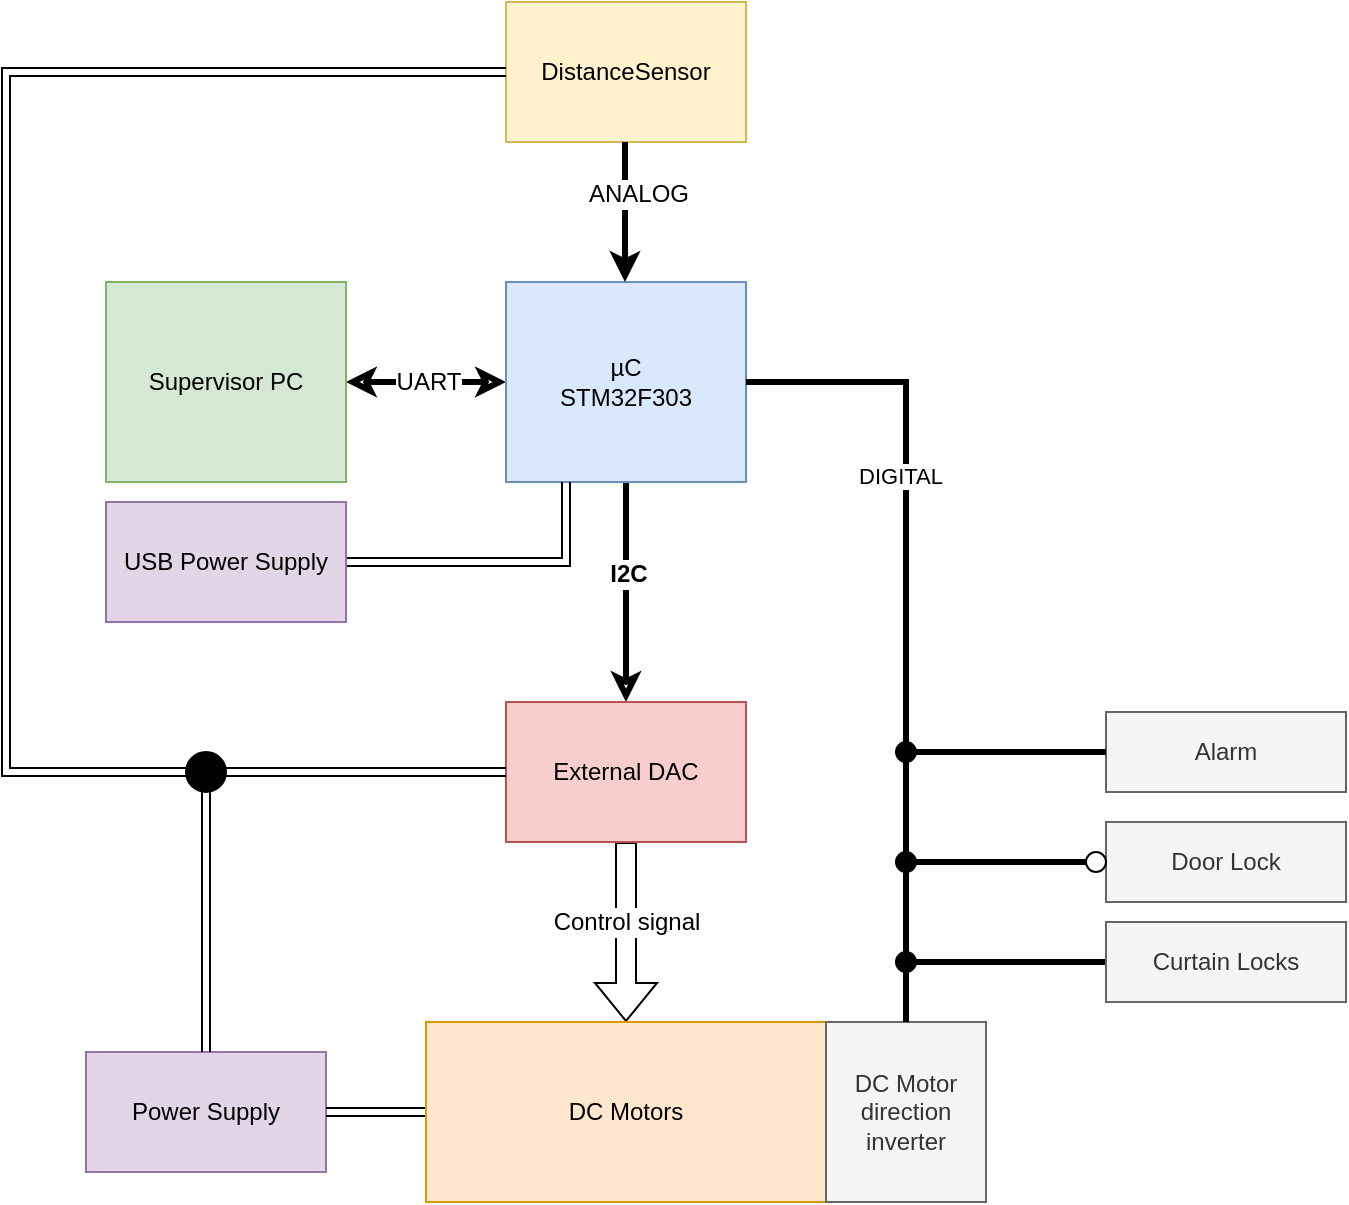 <mxfile version="13.4.1" type="device"><diagram id="ztlW8PE59QrsXl8EKKZd" name="Page-1"><mxGraphModel dx="599" dy="306" grid="1" gridSize="10" guides="1" tooltips="1" connect="1" arrows="1" fold="1" page="1" pageScale="1" pageWidth="827" pageHeight="1169" math="0" shadow="0"><root><mxCell id="0"/><mxCell id="1" parent="0"/><mxCell id="z02VQKOlaI_jBdM2p2U6-8" value="" style="edgeStyle=orthogonalEdgeStyle;rounded=0;orthogonalLoop=1;jettySize=auto;html=1;entryX=1;entryY=0.5;entryDx=0;entryDy=0;startArrow=classic;startFill=0;endArrow=classic;endFill=0;strokeWidth=3;exitX=0;exitY=0.5;exitDx=0;exitDy=0;" parent="1" source="z02VQKOlaI_jBdM2p2U6-1" target="z02VQKOlaI_jBdM2p2U6-6" edge="1"><mxGeometry relative="1" as="geometry"><mxPoint x="380" y="80" as="targetPoint"/><Array as="points"><mxPoint x="280" y="200"/><mxPoint x="280" y="200"/></Array><mxPoint x="200" y="60" as="sourcePoint"/></mxGeometry></mxCell><mxCell id="z02VQKOlaI_jBdM2p2U6-53" value="UART" style="text;html=1;align=center;verticalAlign=middle;resizable=0;points=[];labelBackgroundColor=#ffffff;" parent="z02VQKOlaI_jBdM2p2U6-8" vertex="1" connectable="0"><mxGeometry x="0.255" y="-1" relative="1" as="geometry"><mxPoint x="10.38" y="0.66" as="offset"/></mxGeometry></mxCell><mxCell id="z02VQKOlaI_jBdM2p2U6-9" style="edgeStyle=orthogonalEdgeStyle;rounded=0;orthogonalLoop=1;jettySize=auto;html=1;exitX=0.5;exitY=1;exitDx=0;exitDy=0;startArrow=none;startFill=0;endArrow=classic;endFill=0;strokeWidth=3;" parent="1" source="z02VQKOlaI_jBdM2p2U6-1" edge="1"><mxGeometry relative="1" as="geometry"><mxPoint x="380" y="360" as="targetPoint"/></mxGeometry></mxCell><mxCell id="z02VQKOlaI_jBdM2p2U6-50" value="&lt;b&gt;I2C&lt;/b&gt;" style="text;html=1;align=center;verticalAlign=middle;resizable=0;points=[];labelBackgroundColor=#ffffff;" parent="z02VQKOlaI_jBdM2p2U6-9" vertex="1" connectable="0"><mxGeometry x="0.179" y="3" relative="1" as="geometry"><mxPoint x="-2.86" y="-19.14" as="offset"/></mxGeometry></mxCell><mxCell id="z02VQKOlaI_jBdM2p2U6-19" style="edgeStyle=orthogonalEdgeStyle;rounded=0;orthogonalLoop=1;jettySize=auto;html=1;exitX=0.25;exitY=1;exitDx=0;exitDy=0;startArrow=none;startFill=0;endArrow=classic;endFill=1;shape=link;" parent="1" source="z02VQKOlaI_jBdM2p2U6-1" edge="1"><mxGeometry relative="1" as="geometry"><mxPoint x="350" y="280" as="targetPoint"/></mxGeometry></mxCell><mxCell id="z02VQKOlaI_jBdM2p2U6-1" value="&lt;div&gt;&lt;span class=&quot;st&quot;&gt;µC&lt;/span&gt;&lt;/div&gt;&lt;div&gt;&lt;span class=&quot;st&quot;&gt;STM32F303&lt;br&gt;&lt;/span&gt;&lt;/div&gt;" style="rounded=0;whiteSpace=wrap;html=1;fillColor=#dae8fc;strokeColor=#6c8ebf;" parent="1" vertex="1"><mxGeometry x="320" y="150" width="120" height="100" as="geometry"/></mxCell><mxCell id="z02VQKOlaI_jBdM2p2U6-36" style="edgeStyle=orthogonalEdgeStyle;shape=flexArrow;rounded=0;orthogonalLoop=1;jettySize=auto;html=1;exitX=0.5;exitY=1;exitDx=0;exitDy=0;startArrow=none;startFill=0;endArrow=classic;endFill=1;entryX=0.5;entryY=0;entryDx=0;entryDy=0;" parent="1" source="z02VQKOlaI_jBdM2p2U6-3" edge="1" target="pMqpW8ybEyGckyg9TZ2u-8"><mxGeometry relative="1" as="geometry"><mxPoint x="410" y="520" as="targetPoint"/></mxGeometry></mxCell><mxCell id="z02VQKOlaI_jBdM2p2U6-57" value="Control signal" style="text;html=1;align=center;verticalAlign=middle;resizable=0;points=[];labelBackgroundColor=#ffffff;direction=south;" parent="z02VQKOlaI_jBdM2p2U6-36" vertex="1" connectable="0"><mxGeometry x="-0.243" y="5" relative="1" as="geometry"><mxPoint x="-5" y="6" as="offset"/></mxGeometry></mxCell><mxCell id="5Yyx7h07YpDaqaSBM25W-7" style="edgeStyle=orthogonalEdgeStyle;rounded=0;orthogonalLoop=1;jettySize=auto;html=1;exitX=0;exitY=0.5;exitDx=0;exitDy=0;startArrow=none;startFill=0;endArrow=none;endFill=0;strokeWidth=4;strokeColor=#FFFFFF;" edge="1" parent="1" source="z02VQKOlaI_jBdM2p2U6-3"><mxGeometry relative="1" as="geometry"><mxPoint x="260" y="550" as="targetPoint"/></mxGeometry></mxCell><mxCell id="z02VQKOlaI_jBdM2p2U6-3" value="External DAC" style="rounded=0;whiteSpace=wrap;html=1;fillColor=#f8cecc;strokeColor=#b85450;" parent="1" vertex="1"><mxGeometry x="320" y="360" width="120" height="70" as="geometry"/></mxCell><mxCell id="5Yyx7h07YpDaqaSBM25W-16" style="edgeStyle=orthogonalEdgeStyle;rounded=0;orthogonalLoop=1;jettySize=auto;html=1;exitX=0;exitY=0.5;exitDx=0;exitDy=0;startArrow=none;startFill=0;endArrow=none;endFill=0;strokeColor=#000000;strokeWidth=3;" edge="1" parent="1" source="z02VQKOlaI_jBdM2p2U6-4"><mxGeometry relative="1" as="geometry"><mxPoint x="520" y="490" as="targetPoint"/><Array as="points"><mxPoint x="520" y="490"/></Array></mxGeometry></mxCell><mxCell id="z02VQKOlaI_jBdM2p2U6-4" value="Curtain Locks" style="rounded=0;whiteSpace=wrap;html=1;fillColor=#f5f5f5;strokeColor=#666666;fontColor=#333333;" parent="1" vertex="1"><mxGeometry x="620" y="470" width="120" height="40" as="geometry"/></mxCell><mxCell id="z02VQKOlaI_jBdM2p2U6-42" style="edgeStyle=orthogonalEdgeStyle;rounded=0;orthogonalLoop=1;jettySize=auto;html=1;entryX=1;entryY=0.5;entryDx=0;entryDy=0;startArrow=none;startFill=0;endArrow=none;endFill=0;endSize=6;strokeWidth=3;exitX=0.5;exitY=0;exitDx=0;exitDy=0;" parent="1" source="5Yyx7h07YpDaqaSBM25W-21" target="z02VQKOlaI_jBdM2p2U6-1" edge="1"><mxGeometry relative="1" as="geometry"><Array as="points"/><mxPoint x="530" y="560" as="sourcePoint"/></mxGeometry></mxCell><mxCell id="5Yyx7h07YpDaqaSBM25W-31" value="DIGITAL" style="edgeLabel;html=1;align=center;verticalAlign=middle;resizable=0;points=[];" vertex="1" connectable="0" parent="z02VQKOlaI_jBdM2p2U6-42"><mxGeometry x="0.023" y="3" relative="1" as="geometry"><mxPoint as="offset"/></mxGeometry></mxCell><mxCell id="z02VQKOlaI_jBdM2p2U6-5" value="Door Lock" style="rounded=0;whiteSpace=wrap;html=1;fillColor=#f5f5f5;strokeColor=#666666;fontColor=#333333;" parent="1" vertex="1"><mxGeometry x="620" y="420" width="120" height="40" as="geometry"/></mxCell><mxCell id="z02VQKOlaI_jBdM2p2U6-6" value="Supervisor PC" style="rounded=0;whiteSpace=wrap;html=1;fillColor=#d5e8d4;strokeColor=#82b366;" parent="1" vertex="1"><mxGeometry x="120" y="150" width="120" height="100" as="geometry"/></mxCell><mxCell id="z02VQKOlaI_jBdM2p2U6-13" value="DistanceSensor" style="rounded=0;whiteSpace=wrap;html=1;fillColor=#fff2cc;strokeColor=#d6b656;" parent="1" vertex="1"><mxGeometry x="320" y="10" width="120" height="70" as="geometry"/></mxCell><mxCell id="z02VQKOlaI_jBdM2p2U6-17" style="edgeStyle=orthogonalEdgeStyle;rounded=0;orthogonalLoop=1;jettySize=auto;html=1;exitX=0.5;exitY=1;exitDx=0;exitDy=0;entryX=0.5;entryY=0;entryDx=0;entryDy=0;startArrow=none;startFill=0;endArrow=classic;endFill=1;strokeWidth=3;" parent="1" edge="1"><mxGeometry relative="1" as="geometry"><mxPoint x="379.5" y="80" as="sourcePoint"/><mxPoint x="379.5" y="150" as="targetPoint"/></mxGeometry></mxCell><mxCell id="z02VQKOlaI_jBdM2p2U6-51" value="ANALOG" style="text;html=1;align=center;verticalAlign=middle;resizable=0;points=[];labelBackgroundColor=#ffffff;" parent="z02VQKOlaI_jBdM2p2U6-17" vertex="1" connectable="0"><mxGeometry x="-0.259" relative="1" as="geometry"><mxPoint x="6.67" y="-0.33" as="offset"/></mxGeometry></mxCell><mxCell id="z02VQKOlaI_jBdM2p2U6-21" style="edgeStyle=orthogonalEdgeStyle;shape=link;rounded=0;orthogonalLoop=1;jettySize=auto;html=1;exitX=1;exitY=0.5;exitDx=0;exitDy=0;startArrow=none;startFill=0;endArrow=classic;endFill=1;entryX=0.25;entryY=1;entryDx=0;entryDy=0;" parent="1" source="z02VQKOlaI_jBdM2p2U6-20" target="z02VQKOlaI_jBdM2p2U6-1" edge="1"><mxGeometry relative="1" as="geometry"><mxPoint x="340" y="290" as="targetPoint"/></mxGeometry></mxCell><mxCell id="z02VQKOlaI_jBdM2p2U6-20" value="USB Power Supply" style="rounded=0;whiteSpace=wrap;html=1;fillColor=#e1d5e7;strokeColor=#9673a6;" parent="1" vertex="1"><mxGeometry x="120" y="260" width="120" height="60" as="geometry"/></mxCell><mxCell id="z02VQKOlaI_jBdM2p2U6-27" value="Power Supply" style="rounded=0;whiteSpace=wrap;html=1;fillColor=#e1d5e7;strokeColor=#9673a6;" parent="1" vertex="1"><mxGeometry x="110" y="535" width="120" height="60" as="geometry"/></mxCell><mxCell id="pMqpW8ybEyGckyg9TZ2u-10" style="edgeStyle=orthogonalEdgeStyle;rounded=0;orthogonalLoop=1;jettySize=auto;html=1;exitX=0;exitY=0.5;exitDx=0;exitDy=0;entryX=1;entryY=0.5;entryDx=0;entryDy=0;endArrow=none;endFill=0;shape=link;" parent="1" source="pMqpW8ybEyGckyg9TZ2u-8" target="z02VQKOlaI_jBdM2p2U6-27" edge="1"><mxGeometry relative="1" as="geometry"><mxPoint x="217.5" y="570" as="sourcePoint"/></mxGeometry></mxCell><mxCell id="pMqpW8ybEyGckyg9TZ2u-8" value="DC Motors" style="rounded=0;whiteSpace=wrap;html=1;fillColor=#ffe6cc;strokeColor=#d79b00;" parent="1" vertex="1"><mxGeometry x="280" y="520" width="200" height="90" as="geometry"/></mxCell><mxCell id="5Yyx7h07YpDaqaSBM25W-14" style="edgeStyle=orthogonalEdgeStyle;rounded=0;orthogonalLoop=1;jettySize=auto;html=1;startArrow=none;startFill=0;endArrow=none;endFill=0;strokeWidth=3;" edge="1" parent="1" source="5Yyx7h07YpDaqaSBM25W-3"><mxGeometry relative="1" as="geometry"><mxPoint x="520" y="430" as="targetPoint"/><Array as="points"><mxPoint x="520" y="440"/></Array></mxGeometry></mxCell><mxCell id="5Yyx7h07YpDaqaSBM25W-3" value="" style="ellipse;whiteSpace=wrap;html=1;" vertex="1" parent="1"><mxGeometry x="610" y="435" width="10" height="10" as="geometry"/></mxCell><mxCell id="5Yyx7h07YpDaqaSBM25W-4" value="Alarm" style="rounded=0;whiteSpace=wrap;html=1;fillColor=#f5f5f5;strokeColor=#666666;fontColor=#333333;" vertex="1" parent="1"><mxGeometry x="620" y="365" width="120" height="40" as="geometry"/></mxCell><mxCell id="5Yyx7h07YpDaqaSBM25W-5" value="&lt;div&gt;DC Motor&lt;/div&gt;&lt;div&gt;direction inverter&lt;br&gt;&lt;/div&gt;" style="rounded=0;whiteSpace=wrap;html=1;fillColor=#f5f5f5;strokeColor=#666666;fontColor=#333333;" vertex="1" parent="1"><mxGeometry x="480" y="520" width="80" height="90" as="geometry"/></mxCell><mxCell id="5Yyx7h07YpDaqaSBM25W-8" style="edgeStyle=orthogonalEdgeStyle;shape=link;rounded=0;orthogonalLoop=1;jettySize=auto;html=1;startArrow=none;startFill=0;endArrow=classic;endFill=1;entryX=0;entryY=0.5;entryDx=0;entryDy=0;exitX=0.5;exitY=0;exitDx=0;exitDy=0;" edge="1" parent="1" source="5Yyx7h07YpDaqaSBM25W-9" target="z02VQKOlaI_jBdM2p2U6-3"><mxGeometry relative="1" as="geometry"><mxPoint x="330" y="469" as="targetPoint"/><mxPoint x="270" y="550" as="sourcePoint"/><Array as="points"><mxPoint x="170" y="395"/></Array></mxGeometry></mxCell><mxCell id="5Yyx7h07YpDaqaSBM25W-9" value="" style="ellipse;whiteSpace=wrap;html=1;aspect=fixed;fillColor=#000000;" vertex="1" parent="1"><mxGeometry x="160" y="385" width="20" height="20" as="geometry"/></mxCell><mxCell id="5Yyx7h07YpDaqaSBM25W-12" style="edgeStyle=orthogonalEdgeStyle;shape=link;rounded=0;orthogonalLoop=1;jettySize=auto;html=1;startArrow=none;startFill=0;endArrow=classic;endFill=1;entryX=0;entryY=0.5;entryDx=0;entryDy=0;exitX=0.5;exitY=0;exitDx=0;exitDy=0;" edge="1" parent="1" source="z02VQKOlaI_jBdM2p2U6-27" target="5Yyx7h07YpDaqaSBM25W-9"><mxGeometry relative="1" as="geometry"><mxPoint x="320" y="395" as="targetPoint"/><mxPoint x="170" y="520" as="sourcePoint"/><Array as="points"><mxPoint x="170" y="395"/></Array></mxGeometry></mxCell><mxCell id="5Yyx7h07YpDaqaSBM25W-13" style="edgeStyle=orthogonalEdgeStyle;shape=link;rounded=0;orthogonalLoop=1;jettySize=auto;html=1;startArrow=none;startFill=0;endArrow=classic;endFill=1;entryX=0;entryY=0.5;entryDx=0;entryDy=0;exitX=0;exitY=0.5;exitDx=0;exitDy=0;" edge="1" parent="1" source="z02VQKOlaI_jBdM2p2U6-13"><mxGeometry relative="1" as="geometry"><mxPoint x="180" y="395" as="targetPoint"/><mxPoint x="30" y="385" as="sourcePoint"/><Array as="points"><mxPoint x="70" y="45"/><mxPoint x="70" y="395"/></Array></mxGeometry></mxCell><mxCell id="5Yyx7h07YpDaqaSBM25W-19" style="edgeStyle=orthogonalEdgeStyle;rounded=0;orthogonalLoop=1;jettySize=auto;html=1;exitX=0;exitY=0.5;exitDx=0;exitDy=0;startArrow=none;startFill=0;endArrow=none;endFill=0;strokeColor=#000000;strokeWidth=3;entryX=0.5;entryY=0.5;entryDx=0;entryDy=0;entryPerimeter=0;" edge="1" parent="1" source="5Yyx7h07YpDaqaSBM25W-4" target="5Yyx7h07YpDaqaSBM25W-21"><mxGeometry relative="1" as="geometry"><mxPoint x="525" y="400" as="targetPoint"/><mxPoint x="620" y="400" as="sourcePoint"/></mxGeometry></mxCell><mxCell id="5Yyx7h07YpDaqaSBM25W-27" value="" style="edgeStyle=orthogonalEdgeStyle;rounded=0;orthogonalLoop=1;jettySize=auto;html=1;startArrow=none;startFill=0;endArrow=none;endFill=0;strokeColor=#000000;strokeWidth=3;" edge="1" parent="1" source="5Yyx7h07YpDaqaSBM25W-24" target="5Yyx7h07YpDaqaSBM25W-5"><mxGeometry relative="1" as="geometry"/></mxCell><mxCell id="5Yyx7h07YpDaqaSBM25W-25" style="edgeStyle=orthogonalEdgeStyle;rounded=0;orthogonalLoop=1;jettySize=auto;html=1;entryX=1;entryY=0.5;entryDx=0;entryDy=0;startArrow=none;startFill=0;endArrow=none;endFill=0;endSize=6;strokeWidth=3;exitX=0.5;exitY=0;exitDx=0;exitDy=0;" edge="1" parent="1" source="5Yyx7h07YpDaqaSBM25W-5" target="5Yyx7h07YpDaqaSBM25W-24"><mxGeometry relative="1" as="geometry"><Array as="points"/><mxPoint x="520" y="520" as="sourcePoint"/><mxPoint x="525.0" y="440" as="targetPoint"/></mxGeometry></mxCell><mxCell id="5Yyx7h07YpDaqaSBM25W-26" value="" style="edgeStyle=orthogonalEdgeStyle;rounded=0;orthogonalLoop=1;jettySize=auto;html=1;startArrow=none;startFill=0;endArrow=none;endFill=0;strokeColor=#000000;strokeWidth=3;" edge="1" parent="1" source="5Yyx7h07YpDaqaSBM25W-24" target="5Yyx7h07YpDaqaSBM25W-21"><mxGeometry relative="1" as="geometry"/></mxCell><mxCell id="5Yyx7h07YpDaqaSBM25W-22" value="" style="ellipse;whiteSpace=wrap;html=1;fillColor=#000000;" vertex="1" parent="1"><mxGeometry x="515" y="435" width="10" height="10" as="geometry"/></mxCell><mxCell id="5Yyx7h07YpDaqaSBM25W-24" value="" style="ellipse;whiteSpace=wrap;html=1;direction=south;fillColor=#000000;" vertex="1" parent="1"><mxGeometry x="515" y="485" width="10" height="10" as="geometry"/></mxCell><mxCell id="5Yyx7h07YpDaqaSBM25W-29" value="" style="edgeStyle=orthogonalEdgeStyle;rounded=0;orthogonalLoop=1;jettySize=auto;html=1;startArrow=none;startFill=0;endArrow=none;endFill=0;strokeColor=#000000;strokeWidth=3;" edge="1" parent="1" source="5Yyx7h07YpDaqaSBM25W-22" target="5Yyx7h07YpDaqaSBM25W-24"><mxGeometry relative="1" as="geometry"><mxPoint x="520.0" y="445" as="sourcePoint"/><mxPoint x="520.0" y="520" as="targetPoint"/></mxGeometry></mxCell><mxCell id="5Yyx7h07YpDaqaSBM25W-21" value="" style="ellipse;whiteSpace=wrap;html=1;fillColor=#000000;" vertex="1" parent="1"><mxGeometry x="515" y="380" width="10" height="10" as="geometry"/></mxCell></root></mxGraphModel></diagram></mxfile>